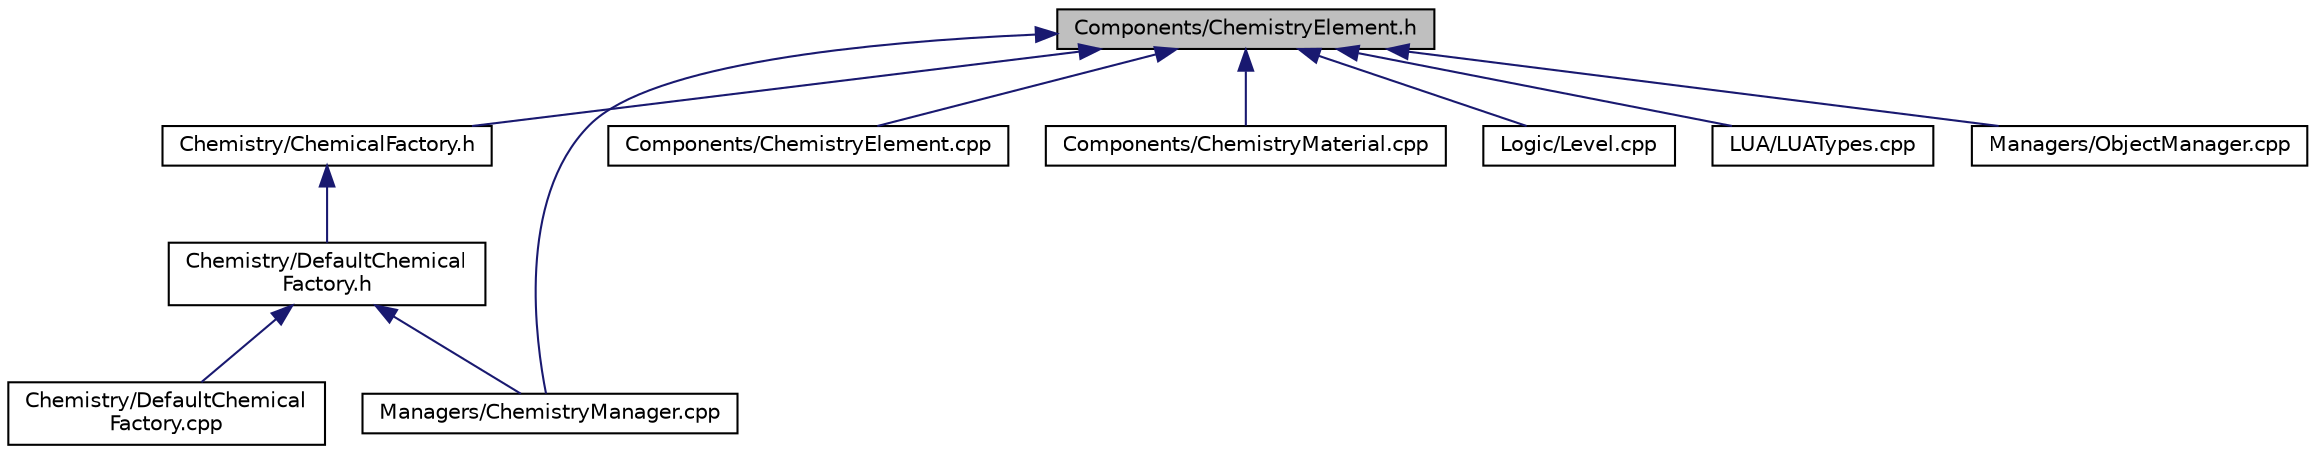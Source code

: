 digraph "Components/ChemistryElement.h"
{
  edge [fontname="Helvetica",fontsize="10",labelfontname="Helvetica",labelfontsize="10"];
  node [fontname="Helvetica",fontsize="10",shape=record];
  Node1 [label="Components/ChemistryElement.h",height=0.2,width=0.4,color="black", fillcolor="grey75", style="filled", fontcolor="black"];
  Node1 -> Node2 [dir="back",color="midnightblue",fontsize="10",style="solid"];
  Node2 [label="Chemistry/ChemicalFactory.h",height=0.2,width=0.4,color="black", fillcolor="white", style="filled",URL="$ChemicalFactory_8h.html"];
  Node2 -> Node3 [dir="back",color="midnightblue",fontsize="10",style="solid"];
  Node3 [label="Chemistry/DefaultChemical\lFactory.h",height=0.2,width=0.4,color="black", fillcolor="white", style="filled",URL="$DefaultChemicalFactory_8h.html"];
  Node3 -> Node4 [dir="back",color="midnightblue",fontsize="10",style="solid"];
  Node4 [label="Chemistry/DefaultChemical\lFactory.cpp",height=0.2,width=0.4,color="black", fillcolor="white", style="filled",URL="$DefaultChemicalFactory_8cpp.html"];
  Node3 -> Node5 [dir="back",color="midnightblue",fontsize="10",style="solid"];
  Node5 [label="Managers/ChemistryManager.cpp",height=0.2,width=0.4,color="black", fillcolor="white", style="filled",URL="$ChemistryManager_8cpp.html"];
  Node1 -> Node6 [dir="back",color="midnightblue",fontsize="10",style="solid"];
  Node6 [label="Components/ChemistryElement.cpp",height=0.2,width=0.4,color="black", fillcolor="white", style="filled",URL="$ChemistryElement_8cpp.html"];
  Node1 -> Node7 [dir="back",color="midnightblue",fontsize="10",style="solid"];
  Node7 [label="Components/ChemistryMaterial.cpp",height=0.2,width=0.4,color="black", fillcolor="white", style="filled",URL="$ChemistryMaterial_8cpp.html"];
  Node1 -> Node8 [dir="back",color="midnightblue",fontsize="10",style="solid"];
  Node8 [label="Logic/Level.cpp",height=0.2,width=0.4,color="black", fillcolor="white", style="filled",URL="$Level_8cpp.html"];
  Node1 -> Node9 [dir="back",color="midnightblue",fontsize="10",style="solid"];
  Node9 [label="LUA/LUATypes.cpp",height=0.2,width=0.4,color="black", fillcolor="white", style="filled",URL="$LUATypes_8cpp.html"];
  Node1 -> Node5 [dir="back",color="midnightblue",fontsize="10",style="solid"];
  Node1 -> Node10 [dir="back",color="midnightblue",fontsize="10",style="solid"];
  Node10 [label="Managers/ObjectManager.cpp",height=0.2,width=0.4,color="black", fillcolor="white", style="filled",URL="$ObjectManager_8cpp.html"];
}
